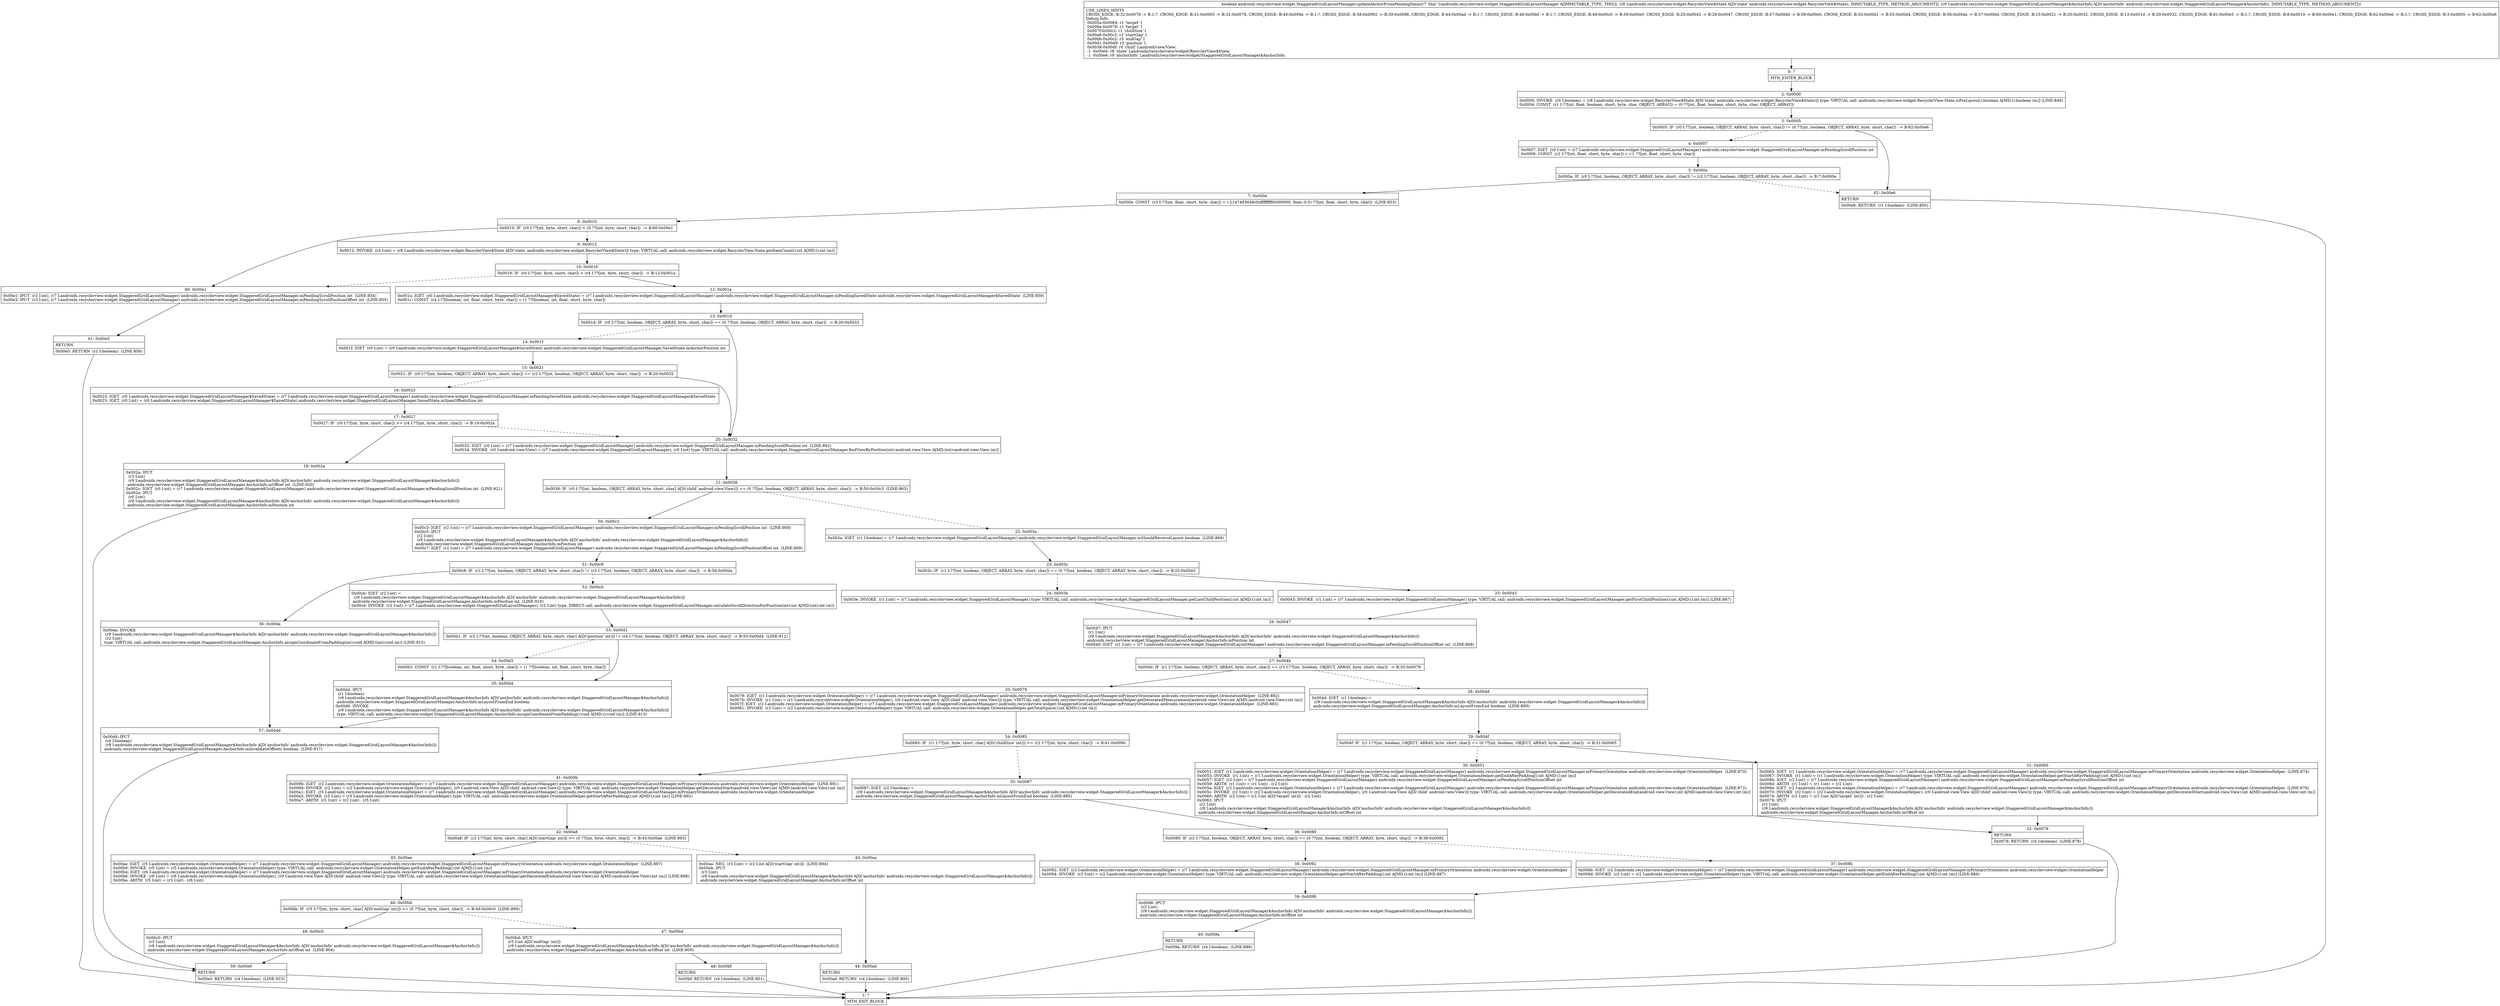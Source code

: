 digraph "CFG forandroidx.recyclerview.widget.StaggeredGridLayoutManager.updateAnchorFromPendingData(Landroidx\/recyclerview\/widget\/RecyclerView$State;Landroidx\/recyclerview\/widget\/StaggeredGridLayoutManager$AnchorInfo;)Z" {
Node_0 [shape=record,label="{0\:\ ?|MTH_ENTER_BLOCK\l}"];
Node_2 [shape=record,label="{2\:\ 0x0000|0x0000: INVOKE  (r0 I:boolean) = (r8 I:androidx.recyclerview.widget.RecyclerView$State A[D('state' androidx.recyclerview.widget.RecyclerView$State)]) type: VIRTUAL call: androidx.recyclerview.widget.RecyclerView.State.isPreLayout():boolean A[MD:():boolean (m)] (LINE:849)\l0x0004: CONST  (r1 I:??[int, float, boolean, short, byte, char, OBJECT, ARRAY]) = (0 ??[int, float, boolean, short, byte, char, OBJECT, ARRAY]) \l}"];
Node_3 [shape=record,label="{3\:\ 0x0005|0x0005: IF  (r0 I:??[int, boolean, OBJECT, ARRAY, byte, short, char]) != (0 ??[int, boolean, OBJECT, ARRAY, byte, short, char])  \-\> B:62:0x00e6 \l}"];
Node_4 [shape=record,label="{4\:\ 0x0007|0x0007: IGET  (r0 I:int) = (r7 I:androidx.recyclerview.widget.StaggeredGridLayoutManager) androidx.recyclerview.widget.StaggeredGridLayoutManager.mPendingScrollPosition int \l0x0009: CONST  (r2 I:??[int, float, short, byte, char]) = (\-1 ??[int, float, short, byte, char]) \l}"];
Node_5 [shape=record,label="{5\:\ 0x000a|0x000a: IF  (r0 I:??[int, boolean, OBJECT, ARRAY, byte, short, char]) != (r2 I:??[int, boolean, OBJECT, ARRAY, byte, short, char])  \-\> B:7:0x000e \l}"];
Node_7 [shape=record,label="{7\:\ 0x000e|0x000e: CONST  (r3 I:??[int, float, short, byte, char]) = (\-2147483648(0xffffffff80000000, float:\-0.0) ??[int, float, short, byte, char])  (LINE:853)\l}"];
Node_8 [shape=record,label="{8\:\ 0x0010|0x0010: IF  (r0 I:??[int, byte, short, char]) \< (0 ??[int, byte, short, char])  \-\> B:60:0x00e1 \l}"];
Node_9 [shape=record,label="{9\:\ 0x0012|0x0012: INVOKE  (r4 I:int) = (r8 I:androidx.recyclerview.widget.RecyclerView$State A[D('state' androidx.recyclerview.widget.RecyclerView$State)]) type: VIRTUAL call: androidx.recyclerview.widget.RecyclerView.State.getItemCount():int A[MD:():int (m)]\l}"];
Node_10 [shape=record,label="{10\:\ 0x0016|0x0016: IF  (r0 I:??[int, byte, short, char]) \< (r4 I:??[int, byte, short, char])  \-\> B:12:0x001a \l}"];
Node_12 [shape=record,label="{12\:\ 0x001a|0x001a: IGET  (r0 I:androidx.recyclerview.widget.StaggeredGridLayoutManager$SavedState) = (r7 I:androidx.recyclerview.widget.StaggeredGridLayoutManager) androidx.recyclerview.widget.StaggeredGridLayoutManager.mPendingSavedState androidx.recyclerview.widget.StaggeredGridLayoutManager$SavedState  (LINE:859)\l0x001c: CONST  (r4 I:??[boolean, int, float, short, byte, char]) = (1 ??[boolean, int, float, short, byte, char]) \l}"];
Node_13 [shape=record,label="{13\:\ 0x001d|0x001d: IF  (r0 I:??[int, boolean, OBJECT, ARRAY, byte, short, char]) == (0 ??[int, boolean, OBJECT, ARRAY, byte, short, char])  \-\> B:20:0x0032 \l}"];
Node_14 [shape=record,label="{14\:\ 0x001f|0x001f: IGET  (r0 I:int) = (r0 I:androidx.recyclerview.widget.StaggeredGridLayoutManager$SavedState) androidx.recyclerview.widget.StaggeredGridLayoutManager.SavedState.mAnchorPosition int \l}"];
Node_15 [shape=record,label="{15\:\ 0x0021|0x0021: IF  (r0 I:??[int, boolean, OBJECT, ARRAY, byte, short, char]) == (r2 I:??[int, boolean, OBJECT, ARRAY, byte, short, char])  \-\> B:20:0x0032 \l}"];
Node_16 [shape=record,label="{16\:\ 0x0023|0x0023: IGET  (r0 I:androidx.recyclerview.widget.StaggeredGridLayoutManager$SavedState) = (r7 I:androidx.recyclerview.widget.StaggeredGridLayoutManager) androidx.recyclerview.widget.StaggeredGridLayoutManager.mPendingSavedState androidx.recyclerview.widget.StaggeredGridLayoutManager$SavedState \l0x0025: IGET  (r0 I:int) = (r0 I:androidx.recyclerview.widget.StaggeredGridLayoutManager$SavedState) androidx.recyclerview.widget.StaggeredGridLayoutManager.SavedState.mSpanOffsetsSize int \l}"];
Node_17 [shape=record,label="{17\:\ 0x0027|0x0027: IF  (r0 I:??[int, byte, short, char]) \>= (r4 I:??[int, byte, short, char])  \-\> B:19:0x002a \l}"];
Node_19 [shape=record,label="{19\:\ 0x002a|0x002a: IPUT  \l  (r3 I:int)\l  (r9 I:androidx.recyclerview.widget.StaggeredGridLayoutManager$AnchorInfo A[D('anchorInfo' androidx.recyclerview.widget.StaggeredGridLayoutManager$AnchorInfo)])\l androidx.recyclerview.widget.StaggeredGridLayoutManager.AnchorInfo.mOffset int  (LINE:920)\l0x002c: IGET  (r0 I:int) = (r7 I:androidx.recyclerview.widget.StaggeredGridLayoutManager) androidx.recyclerview.widget.StaggeredGridLayoutManager.mPendingScrollPosition int  (LINE:921)\l0x002e: IPUT  \l  (r0 I:int)\l  (r9 I:androidx.recyclerview.widget.StaggeredGridLayoutManager$AnchorInfo A[D('anchorInfo' androidx.recyclerview.widget.StaggeredGridLayoutManager$AnchorInfo)])\l androidx.recyclerview.widget.StaggeredGridLayoutManager.AnchorInfo.mPosition int \l}"];
Node_59 [shape=record,label="{59\:\ 0x00e0|RETURN\l|0x00e0: RETURN  (r4 I:boolean)  (LINE:923)\l}"];
Node_1 [shape=record,label="{1\:\ ?|MTH_EXIT_BLOCK\l}"];
Node_20 [shape=record,label="{20\:\ 0x0032|0x0032: IGET  (r0 I:int) = (r7 I:androidx.recyclerview.widget.StaggeredGridLayoutManager) androidx.recyclerview.widget.StaggeredGridLayoutManager.mPendingScrollPosition int  (LINE:862)\l0x0034: INVOKE  (r0 I:android.view.View) = (r7 I:androidx.recyclerview.widget.StaggeredGridLayoutManager), (r0 I:int) type: VIRTUAL call: androidx.recyclerview.widget.StaggeredGridLayoutManager.findViewByPosition(int):android.view.View A[MD:(int):android.view.View (m)]\l}"];
Node_21 [shape=record,label="{21\:\ 0x0038|0x0038: IF  (r0 I:??[int, boolean, OBJECT, ARRAY, byte, short, char] A[D('child' android.view.View)]) == (0 ??[int, boolean, OBJECT, ARRAY, byte, short, char])  \-\> B:50:0x00c3  (LINE:863)\l}"];
Node_22 [shape=record,label="{22\:\ 0x003a|0x003a: IGET  (r1 I:boolean) = (r7 I:androidx.recyclerview.widget.StaggeredGridLayoutManager) androidx.recyclerview.widget.StaggeredGridLayoutManager.mShouldReverseLayout boolean  (LINE:866)\l}"];
Node_23 [shape=record,label="{23\:\ 0x003c|0x003c: IF  (r1 I:??[int, boolean, OBJECT, ARRAY, byte, short, char]) == (0 ??[int, boolean, OBJECT, ARRAY, byte, short, char])  \-\> B:25:0x0043 \l}"];
Node_24 [shape=record,label="{24\:\ 0x003e|0x003e: INVOKE  (r1 I:int) = (r7 I:androidx.recyclerview.widget.StaggeredGridLayoutManager) type: VIRTUAL call: androidx.recyclerview.widget.StaggeredGridLayoutManager.getLastChildPosition():int A[MD:():int (m)]\l}"];
Node_26 [shape=record,label="{26\:\ 0x0047|0x0047: IPUT  \l  (r1 I:int)\l  (r9 I:androidx.recyclerview.widget.StaggeredGridLayoutManager$AnchorInfo A[D('anchorInfo' androidx.recyclerview.widget.StaggeredGridLayoutManager$AnchorInfo)])\l androidx.recyclerview.widget.StaggeredGridLayoutManager.AnchorInfo.mPosition int \l0x0049: IGET  (r1 I:int) = (r7 I:androidx.recyclerview.widget.StaggeredGridLayoutManager) androidx.recyclerview.widget.StaggeredGridLayoutManager.mPendingScrollPositionOffset int  (LINE:868)\l}"];
Node_27 [shape=record,label="{27\:\ 0x004b|0x004b: IF  (r1 I:??[int, boolean, OBJECT, ARRAY, byte, short, char]) == (r3 I:??[int, boolean, OBJECT, ARRAY, byte, short, char])  \-\> B:33:0x0079 \l}"];
Node_28 [shape=record,label="{28\:\ 0x004d|0x004d: IGET  (r1 I:boolean) = \l  (r9 I:androidx.recyclerview.widget.StaggeredGridLayoutManager$AnchorInfo A[D('anchorInfo' androidx.recyclerview.widget.StaggeredGridLayoutManager$AnchorInfo)])\l androidx.recyclerview.widget.StaggeredGridLayoutManager.AnchorInfo.mLayoutFromEnd boolean  (LINE:869)\l}"];
Node_29 [shape=record,label="{29\:\ 0x004f|0x004f: IF  (r1 I:??[int, boolean, OBJECT, ARRAY, byte, short, char]) == (0 ??[int, boolean, OBJECT, ARRAY, byte, short, char])  \-\> B:31:0x0065 \l}"];
Node_30 [shape=record,label="{30\:\ 0x0051|0x0051: IGET  (r1 I:androidx.recyclerview.widget.OrientationHelper) = (r7 I:androidx.recyclerview.widget.StaggeredGridLayoutManager) androidx.recyclerview.widget.StaggeredGridLayoutManager.mPrimaryOrientation androidx.recyclerview.widget.OrientationHelper  (LINE:870)\l0x0053: INVOKE  (r1 I:int) = (r1 I:androidx.recyclerview.widget.OrientationHelper) type: VIRTUAL call: androidx.recyclerview.widget.OrientationHelper.getEndAfterPadding():int A[MD:():int (m)]\l0x0057: IGET  (r2 I:int) = (r7 I:androidx.recyclerview.widget.StaggeredGridLayoutManager) androidx.recyclerview.widget.StaggeredGridLayoutManager.mPendingScrollPositionOffset int \l0x0059: ARITH  (r1 I:int) = (r1 I:int) \- (r2 I:int) \l0x005a: IGET  (r2 I:androidx.recyclerview.widget.OrientationHelper) = (r7 I:androidx.recyclerview.widget.StaggeredGridLayoutManager) androidx.recyclerview.widget.StaggeredGridLayoutManager.mPrimaryOrientation androidx.recyclerview.widget.OrientationHelper  (LINE:872)\l0x005c: INVOKE  (r2 I:int) = (r2 I:androidx.recyclerview.widget.OrientationHelper), (r0 I:android.view.View A[D('child' android.view.View)]) type: VIRTUAL call: androidx.recyclerview.widget.OrientationHelper.getDecoratedEnd(android.view.View):int A[MD:(android.view.View):int (m)]\l0x0060: ARITH  (r2 I:int) = (r1 I:int A[D('target' int)]) \- (r2 I:int) \l0x0062: IPUT  \l  (r2 I:int)\l  (r9 I:androidx.recyclerview.widget.StaggeredGridLayoutManager$AnchorInfo A[D('anchorInfo' androidx.recyclerview.widget.StaggeredGridLayoutManager$AnchorInfo)])\l androidx.recyclerview.widget.StaggeredGridLayoutManager.AnchorInfo.mOffset int \l}"];
Node_32 [shape=record,label="{32\:\ 0x0078|RETURN\l|0x0078: RETURN  (r4 I:boolean)  (LINE:878)\l}"];
Node_31 [shape=record,label="{31\:\ 0x0065|0x0065: IGET  (r1 I:androidx.recyclerview.widget.OrientationHelper) = (r7 I:androidx.recyclerview.widget.StaggeredGridLayoutManager) androidx.recyclerview.widget.StaggeredGridLayoutManager.mPrimaryOrientation androidx.recyclerview.widget.OrientationHelper  (LINE:874)\l0x0067: INVOKE  (r1 I:int) = (r1 I:androidx.recyclerview.widget.OrientationHelper) type: VIRTUAL call: androidx.recyclerview.widget.OrientationHelper.getStartAfterPadding():int A[MD:():int (m)]\l0x006b: IGET  (r2 I:int) = (r7 I:androidx.recyclerview.widget.StaggeredGridLayoutManager) androidx.recyclerview.widget.StaggeredGridLayoutManager.mPendingScrollPositionOffset int \l0x006d: ARITH  (r1 I:int) = (r1 I:int) + (r2 I:int) \l0x006e: IGET  (r2 I:androidx.recyclerview.widget.OrientationHelper) = (r7 I:androidx.recyclerview.widget.StaggeredGridLayoutManager) androidx.recyclerview.widget.StaggeredGridLayoutManager.mPrimaryOrientation androidx.recyclerview.widget.OrientationHelper  (LINE:876)\l0x0070: INVOKE  (r2 I:int) = (r2 I:androidx.recyclerview.widget.OrientationHelper), (r0 I:android.view.View A[D('child' android.view.View)]) type: VIRTUAL call: androidx.recyclerview.widget.OrientationHelper.getDecoratedStart(android.view.View):int A[MD:(android.view.View):int (m)]\l0x0074: ARITH  (r2 I:int) = (r1 I:int A[D('target' int)]) \- (r2 I:int) \l0x0076: IPUT  \l  (r2 I:int)\l  (r9 I:androidx.recyclerview.widget.StaggeredGridLayoutManager$AnchorInfo A[D('anchorInfo' androidx.recyclerview.widget.StaggeredGridLayoutManager$AnchorInfo)])\l androidx.recyclerview.widget.StaggeredGridLayoutManager.AnchorInfo.mOffset int \l}"];
Node_33 [shape=record,label="{33\:\ 0x0079|0x0079: IGET  (r1 I:androidx.recyclerview.widget.OrientationHelper) = (r7 I:androidx.recyclerview.widget.StaggeredGridLayoutManager) androidx.recyclerview.widget.StaggeredGridLayoutManager.mPrimaryOrientation androidx.recyclerview.widget.OrientationHelper  (LINE:882)\l0x007b: INVOKE  (r1 I:int) = (r1 I:androidx.recyclerview.widget.OrientationHelper), (r0 I:android.view.View A[D('child' android.view.View)]) type: VIRTUAL call: androidx.recyclerview.widget.OrientationHelper.getDecoratedMeasurement(android.view.View):int A[MD:(android.view.View):int (m)]\l0x007f: IGET  (r2 I:androidx.recyclerview.widget.OrientationHelper) = (r7 I:androidx.recyclerview.widget.StaggeredGridLayoutManager) androidx.recyclerview.widget.StaggeredGridLayoutManager.mPrimaryOrientation androidx.recyclerview.widget.OrientationHelper  (LINE:883)\l0x0081: INVOKE  (r2 I:int) = (r2 I:androidx.recyclerview.widget.OrientationHelper) type: VIRTUAL call: androidx.recyclerview.widget.OrientationHelper.getTotalSpace():int A[MD:():int (m)]\l}"];
Node_34 [shape=record,label="{34\:\ 0x0085|0x0085: IF  (r1 I:??[int, byte, short, char] A[D('childSize' int)]) \<= (r2 I:??[int, byte, short, char])  \-\> B:41:0x009b \l}"];
Node_35 [shape=record,label="{35\:\ 0x0087|0x0087: IGET  (r2 I:boolean) = \l  (r9 I:androidx.recyclerview.widget.StaggeredGridLayoutManager$AnchorInfo A[D('anchorInfo' androidx.recyclerview.widget.StaggeredGridLayoutManager$AnchorInfo)])\l androidx.recyclerview.widget.StaggeredGridLayoutManager.AnchorInfo.mLayoutFromEnd boolean  (LINE:885)\l}"];
Node_36 [shape=record,label="{36\:\ 0x0089|0x0089: IF  (r2 I:??[int, boolean, OBJECT, ARRAY, byte, short, char]) == (0 ??[int, boolean, OBJECT, ARRAY, byte, short, char])  \-\> B:38:0x0092 \l}"];
Node_37 [shape=record,label="{37\:\ 0x008b|0x008b: IGET  (r2 I:androidx.recyclerview.widget.OrientationHelper) = (r7 I:androidx.recyclerview.widget.StaggeredGridLayoutManager) androidx.recyclerview.widget.StaggeredGridLayoutManager.mPrimaryOrientation androidx.recyclerview.widget.OrientationHelper \l0x008d: INVOKE  (r2 I:int) = (r2 I:androidx.recyclerview.widget.OrientationHelper) type: VIRTUAL call: androidx.recyclerview.widget.OrientationHelper.getEndAfterPadding():int A[MD:():int (m)] (LINE:886)\l}"];
Node_39 [shape=record,label="{39\:\ 0x0098|0x0098: IPUT  \l  (r2 I:int)\l  (r9 I:androidx.recyclerview.widget.StaggeredGridLayoutManager$AnchorInfo A[D('anchorInfo' androidx.recyclerview.widget.StaggeredGridLayoutManager$AnchorInfo)])\l androidx.recyclerview.widget.StaggeredGridLayoutManager.AnchorInfo.mOffset int \l}"];
Node_40 [shape=record,label="{40\:\ 0x009a|RETURN\l|0x009a: RETURN  (r4 I:boolean)  (LINE:888)\l}"];
Node_38 [shape=record,label="{38\:\ 0x0092|0x0092: IGET  (r2 I:androidx.recyclerview.widget.OrientationHelper) = (r7 I:androidx.recyclerview.widget.StaggeredGridLayoutManager) androidx.recyclerview.widget.StaggeredGridLayoutManager.mPrimaryOrientation androidx.recyclerview.widget.OrientationHelper \l0x0094: INVOKE  (r2 I:int) = (r2 I:androidx.recyclerview.widget.OrientationHelper) type: VIRTUAL call: androidx.recyclerview.widget.OrientationHelper.getStartAfterPadding():int A[MD:():int (m)] (LINE:887)\l}"];
Node_41 [shape=record,label="{41\:\ 0x009b|0x009b: IGET  (r2 I:androidx.recyclerview.widget.OrientationHelper) = (r7 I:androidx.recyclerview.widget.StaggeredGridLayoutManager) androidx.recyclerview.widget.StaggeredGridLayoutManager.mPrimaryOrientation androidx.recyclerview.widget.OrientationHelper  (LINE:891)\l0x009d: INVOKE  (r2 I:int) = (r2 I:androidx.recyclerview.widget.OrientationHelper), (r0 I:android.view.View A[D('child' android.view.View)]) type: VIRTUAL call: androidx.recyclerview.widget.OrientationHelper.getDecoratedStart(android.view.View):int A[MD:(android.view.View):int (m)]\l0x00a1: IGET  (r5 I:androidx.recyclerview.widget.OrientationHelper) = (r7 I:androidx.recyclerview.widget.StaggeredGridLayoutManager) androidx.recyclerview.widget.StaggeredGridLayoutManager.mPrimaryOrientation androidx.recyclerview.widget.OrientationHelper \l0x00a3: INVOKE  (r5 I:int) = (r5 I:androidx.recyclerview.widget.OrientationHelper) type: VIRTUAL call: androidx.recyclerview.widget.OrientationHelper.getStartAfterPadding():int A[MD:():int (m)] (LINE:892)\l0x00a7: ARITH  (r2 I:int) = (r2 I:int) \- (r5 I:int) \l}"];
Node_42 [shape=record,label="{42\:\ 0x00a8|0x00a8: IF  (r2 I:??[int, byte, short, char] A[D('startGap' int)]) \>= (0 ??[int, byte, short, char])  \-\> B:45:0x00ae  (LINE:893)\l}"];
Node_43 [shape=record,label="{43\:\ 0x00aa|0x00aa: NEG  (r3 I:int) = (r2 I:int A[D('startGap' int)])  (LINE:894)\l0x00ab: IPUT  \l  (r3 I:int)\l  (r9 I:androidx.recyclerview.widget.StaggeredGridLayoutManager$AnchorInfo A[D('anchorInfo' androidx.recyclerview.widget.StaggeredGridLayoutManager$AnchorInfo)])\l androidx.recyclerview.widget.StaggeredGridLayoutManager.AnchorInfo.mOffset int \l}"];
Node_44 [shape=record,label="{44\:\ 0x00ad|RETURN\l|0x00ad: RETURN  (r4 I:boolean)  (LINE:895)\l}"];
Node_45 [shape=record,label="{45\:\ 0x00ae|0x00ae: IGET  (r5 I:androidx.recyclerview.widget.OrientationHelper) = (r7 I:androidx.recyclerview.widget.StaggeredGridLayoutManager) androidx.recyclerview.widget.StaggeredGridLayoutManager.mPrimaryOrientation androidx.recyclerview.widget.OrientationHelper  (LINE:897)\l0x00b0: INVOKE  (r5 I:int) = (r5 I:androidx.recyclerview.widget.OrientationHelper) type: VIRTUAL call: androidx.recyclerview.widget.OrientationHelper.getEndAfterPadding():int A[MD:():int (m)]\l0x00b4: IGET  (r6 I:androidx.recyclerview.widget.OrientationHelper) = (r7 I:androidx.recyclerview.widget.StaggeredGridLayoutManager) androidx.recyclerview.widget.StaggeredGridLayoutManager.mPrimaryOrientation androidx.recyclerview.widget.OrientationHelper \l0x00b6: INVOKE  (r6 I:int) = (r6 I:androidx.recyclerview.widget.OrientationHelper), (r0 I:android.view.View A[D('child' android.view.View)]) type: VIRTUAL call: androidx.recyclerview.widget.OrientationHelper.getDecoratedEnd(android.view.View):int A[MD:(android.view.View):int (m)] (LINE:898)\l0x00ba: ARITH  (r5 I:int) = (r5 I:int) \- (r6 I:int) \l}"];
Node_46 [shape=record,label="{46\:\ 0x00bb|0x00bb: IF  (r5 I:??[int, byte, short, char] A[D('endGap' int)]) \>= (0 ??[int, byte, short, char])  \-\> B:49:0x00c0  (LINE:899)\l}"];
Node_47 [shape=record,label="{47\:\ 0x00bd|0x00bd: IPUT  \l  (r5 I:int A[D('endGap' int)])\l  (r9 I:androidx.recyclerview.widget.StaggeredGridLayoutManager$AnchorInfo A[D('anchorInfo' androidx.recyclerview.widget.StaggeredGridLayoutManager$AnchorInfo)])\l androidx.recyclerview.widget.StaggeredGridLayoutManager.AnchorInfo.mOffset int  (LINE:900)\l}"];
Node_48 [shape=record,label="{48\:\ 0x00bf|RETURN\l|0x00bf: RETURN  (r4 I:boolean)  (LINE:901)\l}"];
Node_49 [shape=record,label="{49\:\ 0x00c0|0x00c0: IPUT  \l  (r3 I:int)\l  (r9 I:androidx.recyclerview.widget.StaggeredGridLayoutManager$AnchorInfo A[D('anchorInfo' androidx.recyclerview.widget.StaggeredGridLayoutManager$AnchorInfo)])\l androidx.recyclerview.widget.StaggeredGridLayoutManager.AnchorInfo.mOffset int  (LINE:904)\l}"];
Node_25 [shape=record,label="{25\:\ 0x0043|0x0043: INVOKE  (r1 I:int) = (r7 I:androidx.recyclerview.widget.StaggeredGridLayoutManager) type: VIRTUAL call: androidx.recyclerview.widget.StaggeredGridLayoutManager.getFirstChildPosition():int A[MD:():int (m)] (LINE:867)\l}"];
Node_50 [shape=record,label="{50\:\ 0x00c3|0x00c3: IGET  (r2 I:int) = (r7 I:androidx.recyclerview.widget.StaggeredGridLayoutManager) androidx.recyclerview.widget.StaggeredGridLayoutManager.mPendingScrollPosition int  (LINE:908)\l0x00c5: IPUT  \l  (r2 I:int)\l  (r9 I:androidx.recyclerview.widget.StaggeredGridLayoutManager$AnchorInfo A[D('anchorInfo' androidx.recyclerview.widget.StaggeredGridLayoutManager$AnchorInfo)])\l androidx.recyclerview.widget.StaggeredGridLayoutManager.AnchorInfo.mPosition int \l0x00c7: IGET  (r2 I:int) = (r7 I:androidx.recyclerview.widget.StaggeredGridLayoutManager) androidx.recyclerview.widget.StaggeredGridLayoutManager.mPendingScrollPositionOffset int  (LINE:909)\l}"];
Node_51 [shape=record,label="{51\:\ 0x00c9|0x00c9: IF  (r2 I:??[int, boolean, OBJECT, ARRAY, byte, short, char]) != (r3 I:??[int, boolean, OBJECT, ARRAY, byte, short, char])  \-\> B:56:0x00da \l}"];
Node_52 [shape=record,label="{52\:\ 0x00cb|0x00cb: IGET  (r2 I:int) = \l  (r9 I:androidx.recyclerview.widget.StaggeredGridLayoutManager$AnchorInfo A[D('anchorInfo' androidx.recyclerview.widget.StaggeredGridLayoutManager$AnchorInfo)])\l androidx.recyclerview.widget.StaggeredGridLayoutManager.AnchorInfo.mPosition int  (LINE:910)\l0x00cd: INVOKE  (r2 I:int) = (r7 I:androidx.recyclerview.widget.StaggeredGridLayoutManager), (r2 I:int) type: DIRECT call: androidx.recyclerview.widget.StaggeredGridLayoutManager.calculateScrollDirectionForPosition(int):int A[MD:(int):int (m)]\l}"];
Node_53 [shape=record,label="{53\:\ 0x00d1|0x00d1: IF  (r2 I:??[int, boolean, OBJECT, ARRAY, byte, short, char] A[D('position' int)]) != (r4 I:??[int, boolean, OBJECT, ARRAY, byte, short, char])  \-\> B:55:0x00d4  (LINE:912)\l}"];
Node_54 [shape=record,label="{54\:\ 0x00d3|0x00d3: CONST  (r1 I:??[boolean, int, float, short, byte, char]) = (1 ??[boolean, int, float, short, byte, char]) \l}"];
Node_55 [shape=record,label="{55\:\ 0x00d4|0x00d4: IPUT  \l  (r1 I:boolean)\l  (r9 I:androidx.recyclerview.widget.StaggeredGridLayoutManager$AnchorInfo A[D('anchorInfo' androidx.recyclerview.widget.StaggeredGridLayoutManager$AnchorInfo)])\l androidx.recyclerview.widget.StaggeredGridLayoutManager.AnchorInfo.mLayoutFromEnd boolean \l0x00d6: INVOKE  \l  (r9 I:androidx.recyclerview.widget.StaggeredGridLayoutManager$AnchorInfo A[D('anchorInfo' androidx.recyclerview.widget.StaggeredGridLayoutManager$AnchorInfo)])\l type: VIRTUAL call: androidx.recyclerview.widget.StaggeredGridLayoutManager.AnchorInfo.assignCoordinateFromPadding():void A[MD:():void (m)] (LINE:913)\l}"];
Node_57 [shape=record,label="{57\:\ 0x00dd|0x00dd: IPUT  \l  (r4 I:boolean)\l  (r9 I:androidx.recyclerview.widget.StaggeredGridLayoutManager$AnchorInfo A[D('anchorInfo' androidx.recyclerview.widget.StaggeredGridLayoutManager$AnchorInfo)])\l androidx.recyclerview.widget.StaggeredGridLayoutManager.AnchorInfo.mInvalidateOffsets boolean  (LINE:917)\l}"];
Node_56 [shape=record,label="{56\:\ 0x00da|0x00da: INVOKE  \l  (r9 I:androidx.recyclerview.widget.StaggeredGridLayoutManager$AnchorInfo A[D('anchorInfo' androidx.recyclerview.widget.StaggeredGridLayoutManager$AnchorInfo)])\l  (r2 I:int)\l type: VIRTUAL call: androidx.recyclerview.widget.StaggeredGridLayoutManager.AnchorInfo.assignCoordinateFromPadding(int):void A[MD:(int):void (m)] (LINE:915)\l}"];
Node_60 [shape=record,label="{60\:\ 0x00e1|0x00e1: IPUT  (r2 I:int), (r7 I:androidx.recyclerview.widget.StaggeredGridLayoutManager) androidx.recyclerview.widget.StaggeredGridLayoutManager.mPendingScrollPosition int  (LINE:854)\l0x00e3: IPUT  (r3 I:int), (r7 I:androidx.recyclerview.widget.StaggeredGridLayoutManager) androidx.recyclerview.widget.StaggeredGridLayoutManager.mPendingScrollPositionOffset int  (LINE:855)\l}"];
Node_61 [shape=record,label="{61\:\ 0x00e5|RETURN\l|0x00e5: RETURN  (r1 I:boolean)  (LINE:856)\l}"];
Node_62 [shape=record,label="{62\:\ 0x00e6|RETURN\l|0x00e6: RETURN  (r1 I:boolean)  (LINE:850)\l}"];
MethodNode[shape=record,label="{boolean androidx.recyclerview.widget.StaggeredGridLayoutManager.updateAnchorFromPendingData((r7 'this' I:androidx.recyclerview.widget.StaggeredGridLayoutManager A[IMMUTABLE_TYPE, THIS]), (r8 I:androidx.recyclerview.widget.RecyclerView$State A[D('state' androidx.recyclerview.widget.RecyclerView$State), IMMUTABLE_TYPE, METHOD_ARGUMENT]), (r9 I:androidx.recyclerview.widget.StaggeredGridLayoutManager$AnchorInfo A[D('anchorInfo' androidx.recyclerview.widget.StaggeredGridLayoutManager$AnchorInfo), IMMUTABLE_TYPE, METHOD_ARGUMENT]))  | USE_LINES_HINTS\lCROSS_EDGE: B:32:0x0078 \-\> B:1:?, CROSS_EDGE: B:31:0x0065 \-\> B:32:0x0078, CROSS_EDGE: B:40:0x009a \-\> B:1:?, CROSS_EDGE: B:38:0x0092 \-\> B:39:0x0098, CROSS_EDGE: B:44:0x00ad \-\> B:1:?, CROSS_EDGE: B:48:0x00bf \-\> B:1:?, CROSS_EDGE: B:49:0x00c0 \-\> B:59:0x00e0, CROSS_EDGE: B:25:0x0043 \-\> B:26:0x0047, CROSS_EDGE: B:57:0x00dd \-\> B:59:0x00e0, CROSS_EDGE: B:53:0x00d1 \-\> B:55:0x00d4, CROSS_EDGE: B:56:0x00da \-\> B:57:0x00dd, CROSS_EDGE: B:15:0x0021 \-\> B:20:0x0032, CROSS_EDGE: B:13:0x001d \-\> B:20:0x0032, CROSS_EDGE: B:61:0x00e5 \-\> B:1:?, CROSS_EDGE: B:8:0x0010 \-\> B:60:0x00e1, CROSS_EDGE: B:62:0x00e6 \-\> B:1:?, CROSS_EDGE: B:3:0x0005 \-\> B:62:0x00e6\lDebug Info:\l  0x005a\-0x0064: r1 'target' I\l  0x006e\-0x0078: r1 'target' I\l  0x007f\-0x00c2: r1 'childSize' I\l  0x00a8\-0x00c2: r2 'startGap' I\l  0x00bb\-0x00c2: r5 'endGap' I\l  0x00d1\-0x00d9: r2 'position' I\l  0x0038\-0x00df: r0 'child' Landroid\/view\/View;\l  \-1 \-0x00e6: r8 'state' Landroidx\/recyclerview\/widget\/RecyclerView$State;\l  \-1 \-0x00e6: r9 'anchorInfo' Landroidx\/recyclerview\/widget\/StaggeredGridLayoutManager$AnchorInfo;\l}"];
MethodNode -> Node_0;Node_0 -> Node_2;
Node_2 -> Node_3;
Node_3 -> Node_4[style=dashed];
Node_3 -> Node_62;
Node_4 -> Node_5;
Node_5 -> Node_7;
Node_5 -> Node_62[style=dashed];
Node_7 -> Node_8;
Node_8 -> Node_9[style=dashed];
Node_8 -> Node_60;
Node_9 -> Node_10;
Node_10 -> Node_12;
Node_10 -> Node_60[style=dashed];
Node_12 -> Node_13;
Node_13 -> Node_14[style=dashed];
Node_13 -> Node_20;
Node_14 -> Node_15;
Node_15 -> Node_16[style=dashed];
Node_15 -> Node_20;
Node_16 -> Node_17;
Node_17 -> Node_19;
Node_17 -> Node_20[style=dashed];
Node_19 -> Node_59;
Node_59 -> Node_1;
Node_20 -> Node_21;
Node_21 -> Node_22[style=dashed];
Node_21 -> Node_50;
Node_22 -> Node_23;
Node_23 -> Node_24[style=dashed];
Node_23 -> Node_25;
Node_24 -> Node_26;
Node_26 -> Node_27;
Node_27 -> Node_28[style=dashed];
Node_27 -> Node_33;
Node_28 -> Node_29;
Node_29 -> Node_30[style=dashed];
Node_29 -> Node_31;
Node_30 -> Node_32;
Node_32 -> Node_1;
Node_31 -> Node_32;
Node_33 -> Node_34;
Node_34 -> Node_35[style=dashed];
Node_34 -> Node_41;
Node_35 -> Node_36;
Node_36 -> Node_37[style=dashed];
Node_36 -> Node_38;
Node_37 -> Node_39;
Node_39 -> Node_40;
Node_40 -> Node_1;
Node_38 -> Node_39;
Node_41 -> Node_42;
Node_42 -> Node_43[style=dashed];
Node_42 -> Node_45;
Node_43 -> Node_44;
Node_44 -> Node_1;
Node_45 -> Node_46;
Node_46 -> Node_47[style=dashed];
Node_46 -> Node_49;
Node_47 -> Node_48;
Node_48 -> Node_1;
Node_49 -> Node_59;
Node_25 -> Node_26;
Node_50 -> Node_51;
Node_51 -> Node_52[style=dashed];
Node_51 -> Node_56;
Node_52 -> Node_53;
Node_53 -> Node_54[style=dashed];
Node_53 -> Node_55;
Node_54 -> Node_55;
Node_55 -> Node_57;
Node_57 -> Node_59;
Node_56 -> Node_57;
Node_60 -> Node_61;
Node_61 -> Node_1;
Node_62 -> Node_1;
}

